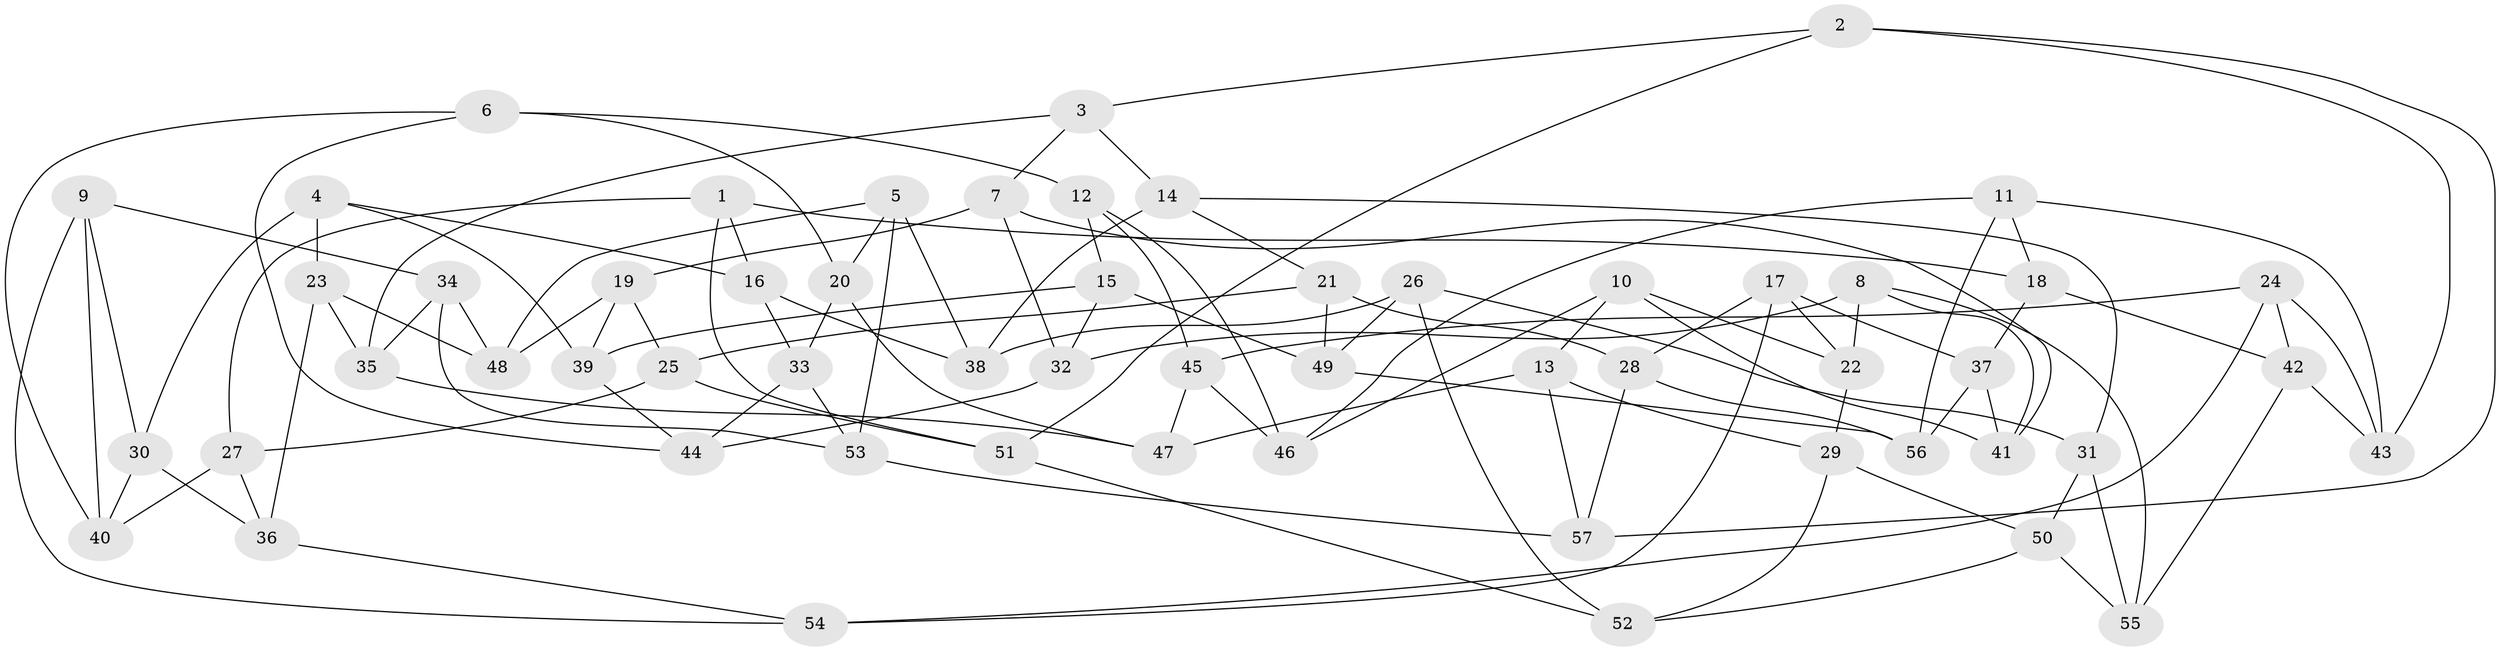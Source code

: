 // coarse degree distribution, {4: 0.6, 3: 0.075, 5: 0.275, 6: 0.05}
// Generated by graph-tools (version 1.1) at 2025/38/03/04/25 23:38:18]
// undirected, 57 vertices, 114 edges
graph export_dot {
  node [color=gray90,style=filled];
  1;
  2;
  3;
  4;
  5;
  6;
  7;
  8;
  9;
  10;
  11;
  12;
  13;
  14;
  15;
  16;
  17;
  18;
  19;
  20;
  21;
  22;
  23;
  24;
  25;
  26;
  27;
  28;
  29;
  30;
  31;
  32;
  33;
  34;
  35;
  36;
  37;
  38;
  39;
  40;
  41;
  42;
  43;
  44;
  45;
  46;
  47;
  48;
  49;
  50;
  51;
  52;
  53;
  54;
  55;
  56;
  57;
  1 -- 18;
  1 -- 51;
  1 -- 16;
  1 -- 27;
  2 -- 43;
  2 -- 3;
  2 -- 51;
  2 -- 57;
  3 -- 7;
  3 -- 35;
  3 -- 14;
  4 -- 30;
  4 -- 23;
  4 -- 39;
  4 -- 16;
  5 -- 38;
  5 -- 48;
  5 -- 20;
  5 -- 53;
  6 -- 20;
  6 -- 44;
  6 -- 12;
  6 -- 40;
  7 -- 19;
  7 -- 41;
  7 -- 32;
  8 -- 55;
  8 -- 32;
  8 -- 22;
  8 -- 41;
  9 -- 54;
  9 -- 30;
  9 -- 34;
  9 -- 40;
  10 -- 22;
  10 -- 13;
  10 -- 41;
  10 -- 46;
  11 -- 18;
  11 -- 46;
  11 -- 43;
  11 -- 56;
  12 -- 46;
  12 -- 15;
  12 -- 45;
  13 -- 29;
  13 -- 57;
  13 -- 47;
  14 -- 21;
  14 -- 31;
  14 -- 38;
  15 -- 32;
  15 -- 39;
  15 -- 49;
  16 -- 33;
  16 -- 38;
  17 -- 28;
  17 -- 22;
  17 -- 37;
  17 -- 54;
  18 -- 37;
  18 -- 42;
  19 -- 48;
  19 -- 39;
  19 -- 25;
  20 -- 47;
  20 -- 33;
  21 -- 25;
  21 -- 49;
  21 -- 28;
  22 -- 29;
  23 -- 36;
  23 -- 35;
  23 -- 48;
  24 -- 45;
  24 -- 43;
  24 -- 42;
  24 -- 54;
  25 -- 51;
  25 -- 27;
  26 -- 31;
  26 -- 49;
  26 -- 38;
  26 -- 52;
  27 -- 40;
  27 -- 36;
  28 -- 57;
  28 -- 56;
  29 -- 52;
  29 -- 50;
  30 -- 36;
  30 -- 40;
  31 -- 50;
  31 -- 55;
  32 -- 44;
  33 -- 53;
  33 -- 44;
  34 -- 48;
  34 -- 53;
  34 -- 35;
  35 -- 47;
  36 -- 54;
  37 -- 41;
  37 -- 56;
  39 -- 44;
  42 -- 55;
  42 -- 43;
  45 -- 47;
  45 -- 46;
  49 -- 56;
  50 -- 55;
  50 -- 52;
  51 -- 52;
  53 -- 57;
}

